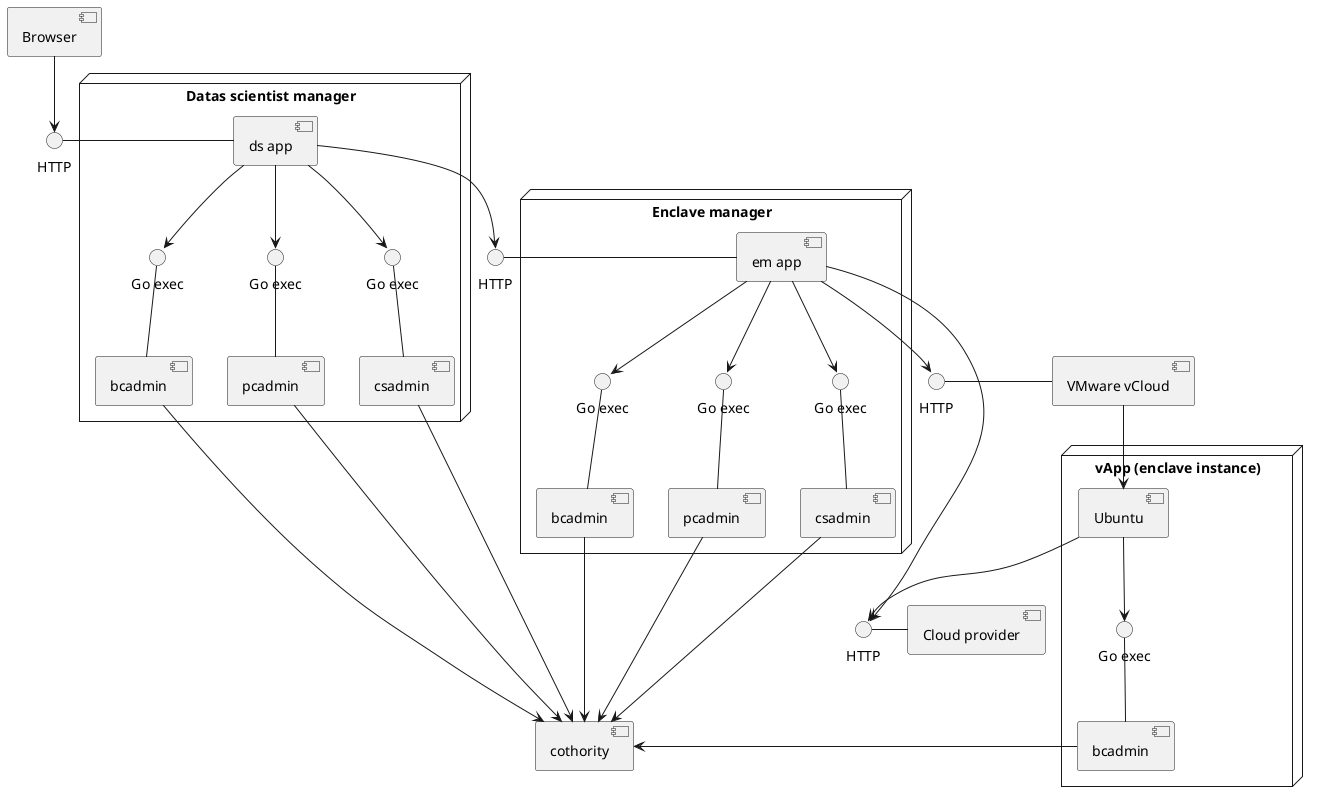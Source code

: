 @startuml

interface "HTTP" as http1
interface "HTTP" as http2

component [cothority]

node "Datas scientist manager" {
    http1 - [ds app]

    interface "Go exec" as goexec1
    component [bcadmin] as bcadmin1
    goexec1 -down- [bcadmin1]
    [ds app] --> goexec1
    
    interface "Go exec" as goexec2
    component [csadmin] as csadmin1
    goexec2 -down- [csadmin1]
    [ds app] --> goexec2
    
    interface "Go exec" as goexec3
    component [pcadmin] as pcadmin1
    goexec3 -down- [pcadmin1]
    [ds app] --> goexec3

    [ds app] --> http2

    [bcadmin1] -> [cothority]
    [pcadmin1] -> [cothority]
    [csadmin1] -> [cothority]
}

[Browser] --> http1

interface "HTTP" as http_vcloud
interface "HTTP" as http_cloud

http_vcloud - [VMware vCloud] 

node "Enclave manager" {
    interface "Go exec" as goexec4
    component [bcadmin] as bcadmin2
    goexec4 -down- [bcadmin2]
    [em app] --> goexec4
    
    interface "Go exec" as goexec5
    component [csadmin] as csadmin2
    goexec5 -down- [csadmin2]
    [em app] --> goexec5
    
    interface "Go exec" as goexec6
    component [pcadmin] as pcadmin2
    goexec6 -down- [pcadmin2]
    [em app] --> goexec6

    http2 - [em app]
    
    
    [em app] --> http_vcloud
    [em app] --> http_cloud
    
    [bcadmin2] -> [cothority]
    [pcadmin2] -> [cothority]
    [csadmin2] -> [cothority]
}

node "vApp (enclave instance)" {
    interface "Go exec" as goexec7
    component [bcadmin] as bcadmin3
    goexec7 -down- [bcadmin3]
    
    [Ubuntu] --> goexec7
    [Ubuntu] --> http_cloud
    
    [bcadmin3] -> [cothority]
}

[VMware vCloud] --> [Ubuntu]

http_cloud - [Cloud provider]

@enduml